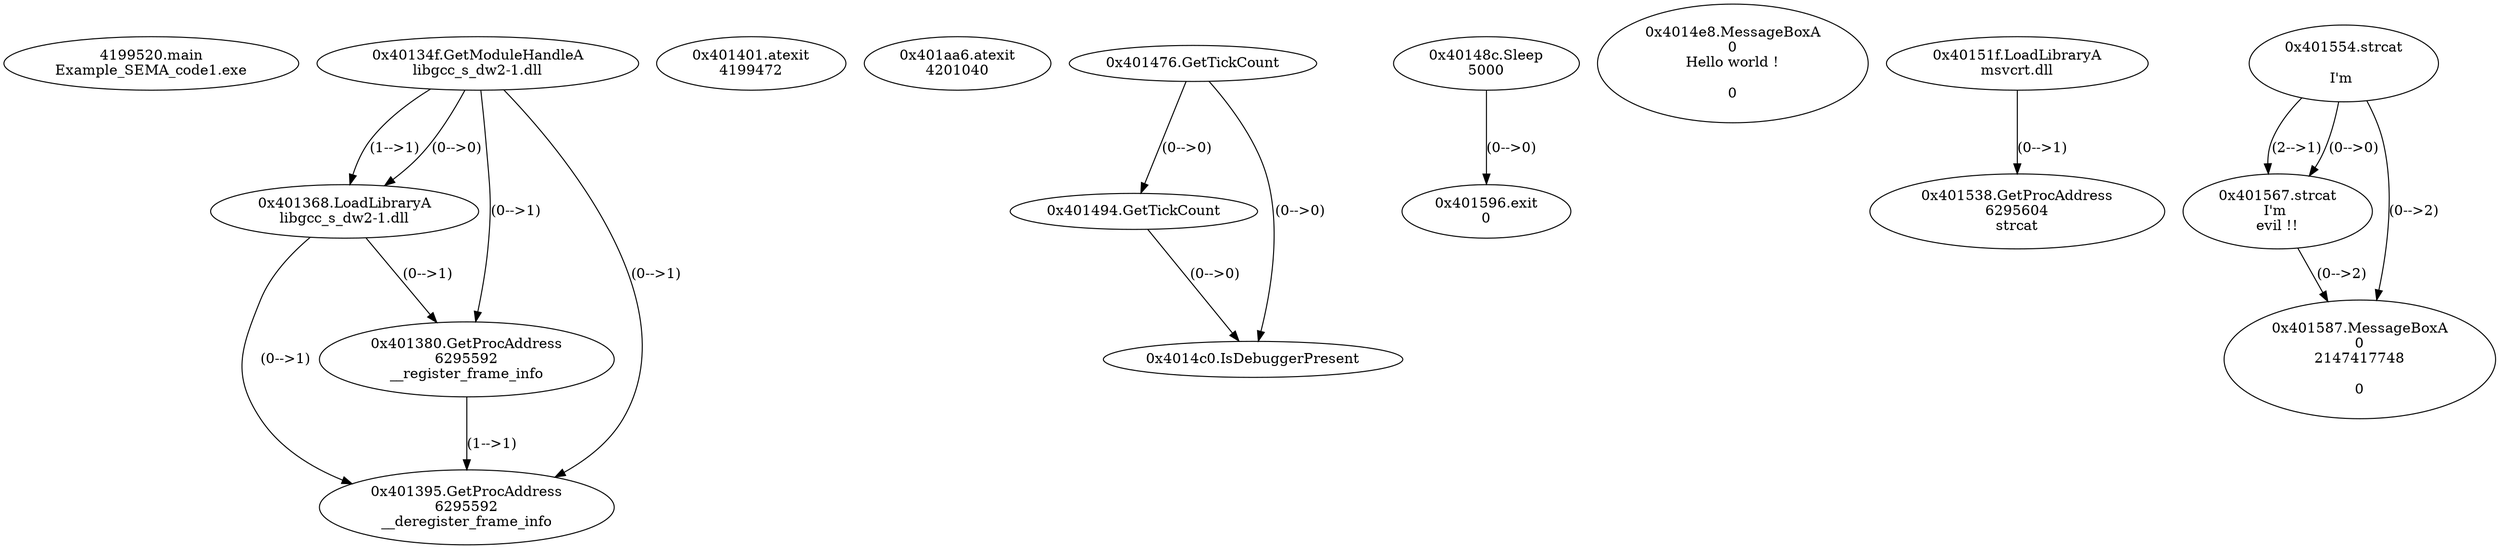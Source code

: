 // Global SCDG with merge call
digraph {
	0 [label="4199520.main
Example_SEMA_code1.exe"]
	1 [label="0x40134f.GetModuleHandleA
libgcc_s_dw2-1.dll"]
	2 [label="0x401368.LoadLibraryA
libgcc_s_dw2-1.dll"]
	1 -> 2 [label="(1-->1)"]
	1 -> 2 [label="(0-->0)"]
	3 [label="0x401380.GetProcAddress
6295592
__register_frame_info"]
	1 -> 3 [label="(0-->1)"]
	2 -> 3 [label="(0-->1)"]
	4 [label="0x401395.GetProcAddress
6295592
__deregister_frame_info"]
	1 -> 4 [label="(0-->1)"]
	2 -> 4 [label="(0-->1)"]
	3 -> 4 [label="(1-->1)"]
	5 [label="0x401401.atexit
4199472"]
	6 [label="0x401aa6.atexit
4201040"]
	7 [label="0x401476.GetTickCount
"]
	8 [label="0x40148c.Sleep
5000"]
	9 [label="0x401494.GetTickCount
"]
	7 -> 9 [label="(0-->0)"]
	10 [label="0x4014e8.MessageBoxA
0
Hello world !

0"]
	11 [label="0x401596.exit
0"]
	8 -> 11 [label="(0-->0)"]
	12 [label="0x4014c0.IsDebuggerPresent
"]
	7 -> 12 [label="(0-->0)"]
	9 -> 12 [label="(0-->0)"]
	13 [label="0x40151f.LoadLibraryA
msvcrt.dll"]
	14 [label="0x401538.GetProcAddress
6295604
strcat"]
	13 -> 14 [label="(0-->1)"]
	15 [label="0x401554.strcat

I'm "]
	16 [label="0x401567.strcat
I'm 
evil !!"]
	15 -> 16 [label="(2-->1)"]
	15 -> 16 [label="(0-->0)"]
	17 [label="0x401587.MessageBoxA
0
2147417748

0"]
	15 -> 17 [label="(0-->2)"]
	16 -> 17 [label="(0-->2)"]
}
